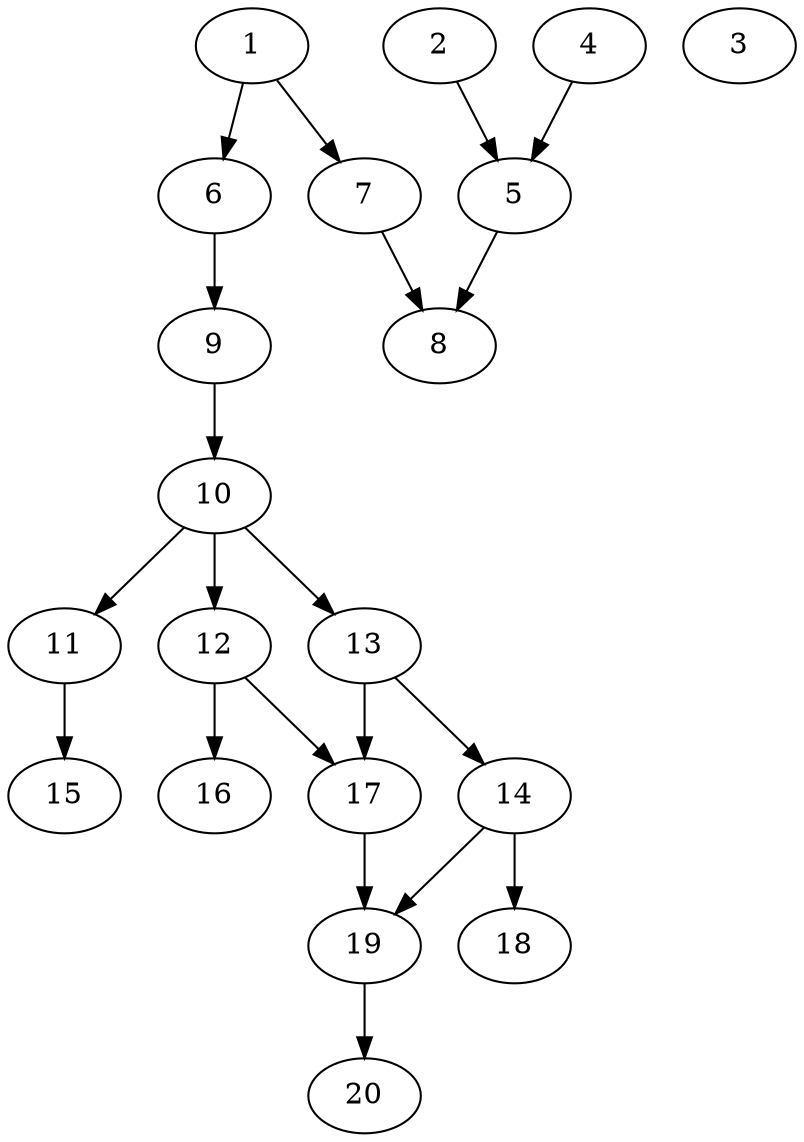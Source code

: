 // DAG automatically generated by daggen at Sat Jul 27 15:34:46 2019
// ./daggen --dot -n 20 --ccr 0.3 --fat 0.4 --regular 0.5 --density 0.4 --mindata 5242880 --maxdata 52428800 
digraph G {
  1 [size="52957867", alpha="0.17", expect_size="15887360"] 
  1 -> 6 [size ="15887360"]
  1 -> 7 [size ="15887360"]
  2 [size="147080533", alpha="0.09", expect_size="44124160"] 
  2 -> 5 [size ="44124160"]
  3 [size="84838400", alpha="0.04", expect_size="25451520"] 
  4 [size="35170987", alpha="0.16", expect_size="10551296"] 
  4 -> 5 [size ="10551296"]
  5 [size="35638613", alpha="0.20", expect_size="10691584"] 
  5 -> 8 [size ="10691584"]
  6 [size="159976107", alpha="0.12", expect_size="47992832"] 
  6 -> 9 [size ="47992832"]
  7 [size="60600320", alpha="0.03", expect_size="18180096"] 
  7 -> 8 [size ="18180096"]
  8 [size="110967467", alpha="0.02", expect_size="33290240"] 
  9 [size="55954773", alpha="0.03", expect_size="16786432"] 
  9 -> 10 [size ="16786432"]
  10 [size="140646400", alpha="0.07", expect_size="42193920"] 
  10 -> 11 [size ="42193920"]
  10 -> 12 [size ="42193920"]
  10 -> 13 [size ="42193920"]
  11 [size="75745280", alpha="0.16", expect_size="22723584"] 
  11 -> 15 [size ="22723584"]
  12 [size="52401493", alpha="0.12", expect_size="15720448"] 
  12 -> 16 [size ="15720448"]
  12 -> 17 [size ="15720448"]
  13 [size="122702507", alpha="0.17", expect_size="36810752"] 
  13 -> 14 [size ="36810752"]
  13 -> 17 [size ="36810752"]
  14 [size="152159573", alpha="0.01", expect_size="45647872"] 
  14 -> 18 [size ="45647872"]
  14 -> 19 [size ="45647872"]
  15 [size="116852053", alpha="0.14", expect_size="35055616"] 
  16 [size="116070400", alpha="0.02", expect_size="34821120"] 
  17 [size="54353920", alpha="0.04", expect_size="16306176"] 
  17 -> 19 [size ="16306176"]
  18 [size="76479147", alpha="0.14", expect_size="22943744"] 
  19 [size="92286293", alpha="0.13", expect_size="27685888"] 
  19 -> 20 [size ="27685888"]
  20 [size="113551360", alpha="0.10", expect_size="34065408"] 
}
